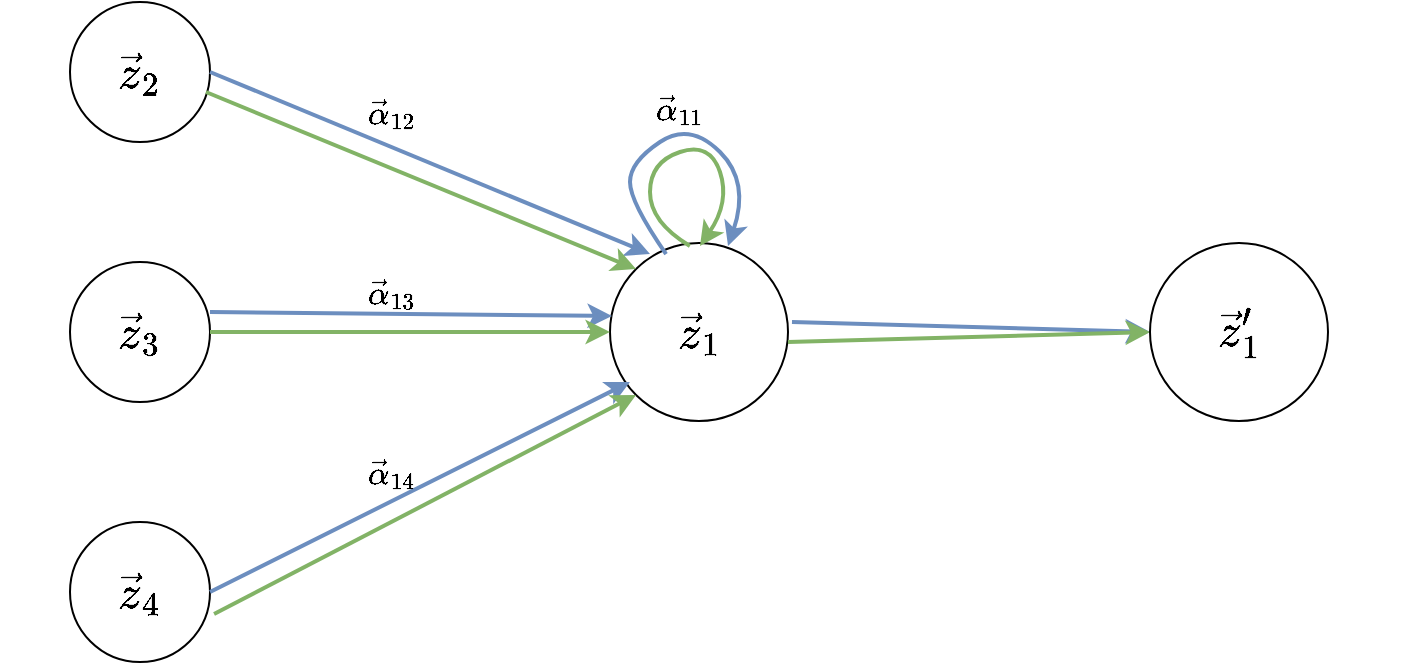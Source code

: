 <mxfile version="22.1.5" type="github">
  <diagram name="第 1 页" id="j26vempVxDxUi7KMocI5">
    <mxGraphModel dx="1434" dy="750" grid="1" gridSize="10" guides="1" tooltips="1" connect="1" arrows="1" fold="1" page="1" pageScale="1" pageWidth="827" pageHeight="1169" math="1" shadow="0">
      <root>
        <mxCell id="0" />
        <mxCell id="1" parent="0" />
        <mxCell id="epeXMBbqgZjnkjBMpl8b-1" value="&lt;font style=&quot;font-size: 20px;&quot;&gt;$$\vec{z}_{2}$$&lt;/font&gt;" style="ellipse;whiteSpace=wrap;html=1;aspect=fixed;rounded=1;" vertex="1" parent="1">
          <mxGeometry x="110" y="200" width="70" height="70" as="geometry" />
        </mxCell>
        <mxCell id="epeXMBbqgZjnkjBMpl8b-6" value="$$\vec{z}_{1}$$" style="ellipse;whiteSpace=wrap;html=1;aspect=fixed;fontSize=20;rounded=1;" vertex="1" parent="1">
          <mxGeometry x="380" y="320.5" width="89" height="89" as="geometry" />
        </mxCell>
        <mxCell id="epeXMBbqgZjnkjBMpl8b-7" value="&lt;font style=&quot;font-size: 20px;&quot;&gt;$$\vec{z}_{4}$$&lt;/font&gt;" style="ellipse;whiteSpace=wrap;html=1;aspect=fixed;rounded=1;" vertex="1" parent="1">
          <mxGeometry x="110" y="460" width="70" height="70" as="geometry" />
        </mxCell>
        <mxCell id="epeXMBbqgZjnkjBMpl8b-8" value="&lt;font style=&quot;font-size: 20px;&quot;&gt;$$\vec{z}_{3}$$&lt;/font&gt;" style="ellipse;whiteSpace=wrap;html=1;aspect=fixed;rounded=1;" vertex="1" parent="1">
          <mxGeometry x="110" y="330" width="70" height="70" as="geometry" />
        </mxCell>
        <mxCell id="epeXMBbqgZjnkjBMpl8b-16" value="" style="endArrow=classic;html=1;rounded=1;exitX=1;exitY=0.5;exitDx=0;exitDy=0;fillColor=#dae8fc;strokeColor=#6c8ebf;strokeWidth=2;" edge="1" parent="1" source="epeXMBbqgZjnkjBMpl8b-1">
          <mxGeometry width="50" height="50" relative="1" as="geometry">
            <mxPoint x="390" y="510" as="sourcePoint" />
            <mxPoint x="400" y="326" as="targetPoint" />
          </mxGeometry>
        </mxCell>
        <mxCell id="epeXMBbqgZjnkjBMpl8b-17" value="" style="endArrow=classic;html=1;rounded=1;exitX=0.971;exitY=0.643;exitDx=0;exitDy=0;fillColor=#d5e8d4;strokeColor=#82b366;strokeWidth=2;exitPerimeter=0;entryX=0;entryY=0;entryDx=0;entryDy=0;" edge="1" parent="1" source="epeXMBbqgZjnkjBMpl8b-1" target="epeXMBbqgZjnkjBMpl8b-6">
          <mxGeometry width="50" height="50" relative="1" as="geometry">
            <mxPoint x="190" y="245" as="sourcePoint" />
            <mxPoint x="390" y="330" as="targetPoint" />
          </mxGeometry>
        </mxCell>
        <mxCell id="epeXMBbqgZjnkjBMpl8b-18" value="" style="endArrow=classic;html=1;rounded=1;exitX=1;exitY=0.357;exitDx=0;exitDy=0;entryX=0.011;entryY=0.41;entryDx=0;entryDy=0;fillColor=#dae8fc;strokeColor=#6c8ebf;strokeWidth=2;exitPerimeter=0;entryPerimeter=0;" edge="1" parent="1" source="epeXMBbqgZjnkjBMpl8b-8" target="epeXMBbqgZjnkjBMpl8b-6">
          <mxGeometry width="50" height="50" relative="1" as="geometry">
            <mxPoint x="192" y="390" as="sourcePoint" />
            <mxPoint x="419" y="481" as="targetPoint" />
          </mxGeometry>
        </mxCell>
        <mxCell id="epeXMBbqgZjnkjBMpl8b-19" value="" style="endArrow=classic;html=1;rounded=1;exitX=1;exitY=0.5;exitDx=0;exitDy=0;fillColor=#d5e8d4;strokeColor=#82b366;strokeWidth=2;entryX=0;entryY=0.5;entryDx=0;entryDy=0;" edge="1" parent="1" source="epeXMBbqgZjnkjBMpl8b-8" target="epeXMBbqgZjnkjBMpl8b-6">
          <mxGeometry width="50" height="50" relative="1" as="geometry">
            <mxPoint x="190" y="400" as="sourcePoint" />
            <mxPoint x="405" y="489" as="targetPoint" />
          </mxGeometry>
        </mxCell>
        <mxCell id="epeXMBbqgZjnkjBMpl8b-20" value="" style="endArrow=classic;html=1;rounded=1;exitX=1;exitY=0.5;exitDx=0;exitDy=0;entryX=0.112;entryY=0.781;entryDx=0;entryDy=0;entryPerimeter=0;fillColor=#dae8fc;strokeColor=#6c8ebf;strokeWidth=2;" edge="1" parent="1" source="epeXMBbqgZjnkjBMpl8b-7" target="epeXMBbqgZjnkjBMpl8b-6">
          <mxGeometry width="50" height="50" relative="1" as="geometry">
            <mxPoint x="212" y="510" as="sourcePoint" />
            <mxPoint x="439" y="601" as="targetPoint" />
          </mxGeometry>
        </mxCell>
        <mxCell id="epeXMBbqgZjnkjBMpl8b-21" value="" style="endArrow=classic;html=1;rounded=1;exitX=1.029;exitY=0.657;exitDx=0;exitDy=0;fillColor=#d5e8d4;strokeColor=#82b366;strokeWidth=2;exitPerimeter=0;entryX=0;entryY=1;entryDx=0;entryDy=0;" edge="1" parent="1" source="epeXMBbqgZjnkjBMpl8b-7" target="epeXMBbqgZjnkjBMpl8b-6">
          <mxGeometry width="50" height="50" relative="1" as="geometry">
            <mxPoint x="180" y="500" as="sourcePoint" />
            <mxPoint x="420" y="410" as="targetPoint" />
          </mxGeometry>
        </mxCell>
        <mxCell id="epeXMBbqgZjnkjBMpl8b-26" value="" style="curved=1;endArrow=classic;html=1;rounded=0;exitX=0.315;exitY=0.062;exitDx=0;exitDy=0;exitPerimeter=0;entryX=0.663;entryY=0.017;entryDx=0;entryDy=0;entryPerimeter=0;fillColor=#dae8fc;strokeColor=#6c8ebf;strokeWidth=2;" edge="1" parent="1" source="epeXMBbqgZjnkjBMpl8b-6" target="epeXMBbqgZjnkjBMpl8b-6">
          <mxGeometry width="50" height="50" relative="1" as="geometry">
            <mxPoint x="410" y="280" as="sourcePoint" />
            <mxPoint x="430" y="330" as="targetPoint" />
            <Array as="points">
              <mxPoint x="390" y="300" />
              <mxPoint x="390" y="280" />
              <mxPoint x="420" y="260" />
              <mxPoint x="450" y="290" />
            </Array>
          </mxGeometry>
        </mxCell>
        <mxCell id="epeXMBbqgZjnkjBMpl8b-28" value="" style="curved=1;endArrow=classic;html=1;rounded=0;exitX=0.449;exitY=0.017;exitDx=0;exitDy=0;exitPerimeter=0;fillColor=#d5e8d4;strokeColor=#82b366;strokeWidth=2;" edge="1" parent="1" source="epeXMBbqgZjnkjBMpl8b-6">
          <mxGeometry width="50" height="50" relative="1" as="geometry">
            <mxPoint x="410" y="320" as="sourcePoint" />
            <mxPoint x="425" y="322" as="targetPoint" />
            <Array as="points">
              <mxPoint x="400" y="310" />
              <mxPoint x="400" y="280" />
              <mxPoint x="430" y="270" />
              <mxPoint x="440" y="300" />
            </Array>
          </mxGeometry>
        </mxCell>
        <mxCell id="epeXMBbqgZjnkjBMpl8b-29" value="" style="endArrow=classic;html=1;rounded=1;exitX=1;exitY=0.5;exitDx=0;exitDy=0;fillColor=#dae8fc;strokeColor=#6c8ebf;strokeWidth=2;entryX=0;entryY=0.5;entryDx=0;entryDy=0;" edge="1" parent="1" target="epeXMBbqgZjnkjBMpl8b-31">
          <mxGeometry width="50" height="50" relative="1" as="geometry">
            <mxPoint x="471" y="360" as="sourcePoint" />
            <mxPoint x="610" y="360" as="targetPoint" />
          </mxGeometry>
        </mxCell>
        <mxCell id="epeXMBbqgZjnkjBMpl8b-30" value="" style="endArrow=classic;html=1;rounded=1;exitX=0.971;exitY=0.643;exitDx=0;exitDy=0;fillColor=#d5e8d4;strokeColor=#82b366;strokeWidth=2;exitPerimeter=0;entryX=0;entryY=0.5;entryDx=0;entryDy=0;" edge="1" parent="1" target="epeXMBbqgZjnkjBMpl8b-31">
          <mxGeometry width="50" height="50" relative="1" as="geometry">
            <mxPoint x="469" y="370" as="sourcePoint" />
            <mxPoint x="610" y="370" as="targetPoint" />
          </mxGeometry>
        </mxCell>
        <mxCell id="epeXMBbqgZjnkjBMpl8b-31" value="$$\vec{z}_1^\prime $$" style="ellipse;whiteSpace=wrap;html=1;aspect=fixed;fontSize=20;rounded=1;" vertex="1" parent="1">
          <mxGeometry x="650" y="320.5" width="89" height="89" as="geometry" />
        </mxCell>
        <mxCell id="epeXMBbqgZjnkjBMpl8b-32" value="$$\vec{\alpha}_{12}$$" style="text;html=1;align=center;verticalAlign=middle;resizable=0;points=[];autosize=1;strokeColor=none;fillColor=none;fontSize=14;" vertex="1" parent="1">
          <mxGeometry x="190" y="240" width="160" height="30" as="geometry" />
        </mxCell>
        <mxCell id="epeXMBbqgZjnkjBMpl8b-33" value="$$\vec{\alpha}_{14}$$" style="text;html=1;align=center;verticalAlign=middle;resizable=0;points=[];autosize=1;strokeColor=none;fillColor=none;fontSize=14;" vertex="1" parent="1">
          <mxGeometry x="190" y="420" width="160" height="30" as="geometry" />
        </mxCell>
        <mxCell id="epeXMBbqgZjnkjBMpl8b-34" value="$$\vec{\alpha}_{13}$$" style="text;html=1;align=center;verticalAlign=middle;resizable=0;points=[];autosize=1;strokeColor=none;fillColor=none;fontSize=14;" vertex="1" parent="1">
          <mxGeometry x="190" y="330" width="160" height="30" as="geometry" />
        </mxCell>
        <mxCell id="epeXMBbqgZjnkjBMpl8b-35" value="$$\vec{\alpha}_{11}$$" style="text;html=1;align=center;verticalAlign=middle;resizable=0;points=[];autosize=1;strokeColor=none;fillColor=none;fontSize=14;" vertex="1" parent="1">
          <mxGeometry x="334" y="238" width="160" height="30" as="geometry" />
        </mxCell>
      </root>
    </mxGraphModel>
  </diagram>
</mxfile>
